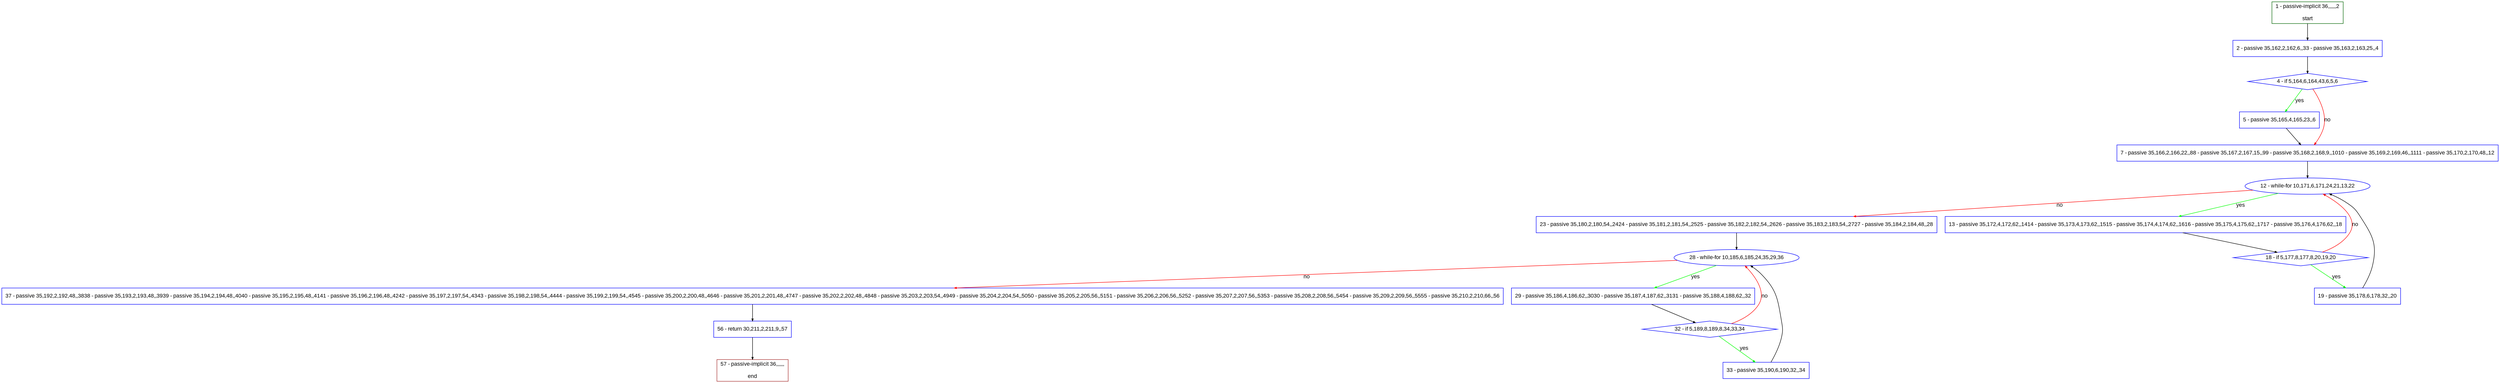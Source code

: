 digraph "" {
  graph [pack="true", label="", fontsize="12", packmode="clust", fontname="Arial", fillcolor="#FFFFCC", bgcolor="white", style="rounded,filled", compound="true"];
  node [node_initialized="no", label="", color="grey", fontsize="12", fillcolor="white", fontname="Arial", style="filled", shape="rectangle", compound="true", fixedsize="false"];
  edge [fontcolor="black", arrowhead="normal", arrowtail="none", arrowsize="0.5", ltail="", label="", color="black", fontsize="12", lhead="", fontname="Arial", dir="forward", compound="true"];
  __N1 [label="2 - passive 35,162,2,162,6,,33 - passive 35,163,2,163,25,,4", color="#0000ff", fillcolor="#ffffff", style="filled", shape="box"];
  __N2 [label="1 - passive-implicit 36,,,,,,2\n\nstart", color="#006400", fillcolor="#ffffff", style="filled", shape="box"];
  __N3 [label="4 - if 5,164,6,164,43,6,5,6", color="#0000ff", fillcolor="#ffffff", style="filled", shape="diamond"];
  __N4 [label="5 - passive 35,165,4,165,23,,6", color="#0000ff", fillcolor="#ffffff", style="filled", shape="box"];
  __N5 [label="7 - passive 35,166,2,166,22,,88 - passive 35,167,2,167,15,,99 - passive 35,168,2,168,9,,1010 - passive 35,169,2,169,46,,1111 - passive 35,170,2,170,48,,12", color="#0000ff", fillcolor="#ffffff", style="filled", shape="box"];
  __N6 [label="12 - while-for 10,171,6,171,24,21,13,22", color="#0000ff", fillcolor="#ffffff", style="filled", shape="oval"];
  __N7 [label="13 - passive 35,172,4,172,62,,1414 - passive 35,173,4,173,62,,1515 - passive 35,174,4,174,62,,1616 - passive 35,175,4,175,62,,1717 - passive 35,176,4,176,62,,18", color="#0000ff", fillcolor="#ffffff", style="filled", shape="box"];
  __N8 [label="23 - passive 35,180,2,180,54,,2424 - passive 35,181,2,181,54,,2525 - passive 35,182,2,182,54,,2626 - passive 35,183,2,183,54,,2727 - passive 35,184,2,184,48,,28", color="#0000ff", fillcolor="#ffffff", style="filled", shape="box"];
  __N9 [label="18 - if 5,177,8,177,8,20,19,20", color="#0000ff", fillcolor="#ffffff", style="filled", shape="diamond"];
  __N10 [label="19 - passive 35,178,6,178,32,,20", color="#0000ff", fillcolor="#ffffff", style="filled", shape="box"];
  __N11 [label="28 - while-for 10,185,6,185,24,35,29,36", color="#0000ff", fillcolor="#ffffff", style="filled", shape="oval"];
  __N12 [label="29 - passive 35,186,4,186,62,,3030 - passive 35,187,4,187,62,,3131 - passive 35,188,4,188,62,,32", color="#0000ff", fillcolor="#ffffff", style="filled", shape="box"];
  __N13 [label="37 - passive 35,192,2,192,48,,3838 - passive 35,193,2,193,48,,3939 - passive 35,194,2,194,48,,4040 - passive 35,195,2,195,48,,4141 - passive 35,196,2,196,48,,4242 - passive 35,197,2,197,54,,4343 - passive 35,198,2,198,54,,4444 - passive 35,199,2,199,54,,4545 - passive 35,200,2,200,48,,4646 - passive 35,201,2,201,48,,4747 - passive 35,202,2,202,48,,4848 - passive 35,203,2,203,54,,4949 - passive 35,204,2,204,54,,5050 - passive 35,205,2,205,56,,5151 - passive 35,206,2,206,56,,5252 - passive 35,207,2,207,56,,5353 - passive 35,208,2,208,56,,5454 - passive 35,209,2,209,56,,5555 - passive 35,210,2,210,66,,56", color="#0000ff", fillcolor="#ffffff", style="filled", shape="box"];
  __N14 [label="32 - if 5,189,8,189,8,34,33,34", color="#0000ff", fillcolor="#ffffff", style="filled", shape="diamond"];
  __N15 [label="33 - passive 35,190,6,190,32,,34", color="#0000ff", fillcolor="#ffffff", style="filled", shape="box"];
  __N16 [label="56 - return 30,211,2,211,9,,57", color="#0000ff", fillcolor="#ffffff", style="filled", shape="box"];
  __N17 [label="57 - passive-implicit 36,,,,,,\n\nend", color="#a52a2a", fillcolor="#ffffff", style="filled", shape="box"];
  __N2 -> __N1 [arrowhead="normal", arrowtail="none", color="#000000", label="", dir="forward"];
  __N1 -> __N3 [arrowhead="normal", arrowtail="none", color="#000000", label="", dir="forward"];
  __N3 -> __N4 [arrowhead="normal", arrowtail="none", color="#00ff00", label="yes", dir="forward"];
  __N3 -> __N5 [arrowhead="normal", arrowtail="none", color="#ff0000", label="no", dir="forward"];
  __N4 -> __N5 [arrowhead="normal", arrowtail="none", color="#000000", label="", dir="forward"];
  __N5 -> __N6 [arrowhead="normal", arrowtail="none", color="#000000", label="", dir="forward"];
  __N6 -> __N7 [arrowhead="normal", arrowtail="none", color="#00ff00", label="yes", dir="forward"];
  __N6 -> __N8 [arrowhead="normal", arrowtail="none", color="#ff0000", label="no", dir="forward"];
  __N7 -> __N9 [arrowhead="normal", arrowtail="none", color="#000000", label="", dir="forward"];
  __N9 -> __N6 [arrowhead="normal", arrowtail="none", color="#ff0000", label="no", dir="forward"];
  __N9 -> __N10 [arrowhead="normal", arrowtail="none", color="#00ff00", label="yes", dir="forward"];
  __N10 -> __N6 [arrowhead="normal", arrowtail="none", color="#000000", label="", dir="forward"];
  __N8 -> __N11 [arrowhead="normal", arrowtail="none", color="#000000", label="", dir="forward"];
  __N11 -> __N12 [arrowhead="normal", arrowtail="none", color="#00ff00", label="yes", dir="forward"];
  __N11 -> __N13 [arrowhead="normal", arrowtail="none", color="#ff0000", label="no", dir="forward"];
  __N12 -> __N14 [arrowhead="normal", arrowtail="none", color="#000000", label="", dir="forward"];
  __N14 -> __N11 [arrowhead="normal", arrowtail="none", color="#ff0000", label="no", dir="forward"];
  __N14 -> __N15 [arrowhead="normal", arrowtail="none", color="#00ff00", label="yes", dir="forward"];
  __N15 -> __N11 [arrowhead="normal", arrowtail="none", color="#000000", label="", dir="forward"];
  __N13 -> __N16 [arrowhead="normal", arrowtail="none", color="#000000", label="", dir="forward"];
  __N16 -> __N17 [arrowhead="normal", arrowtail="none", color="#000000", label="", dir="forward"];
}
